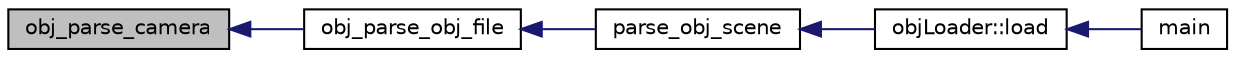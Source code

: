 digraph "obj_parse_camera"
{
  edge [fontname="Helvetica",fontsize="10",labelfontname="Helvetica",labelfontsize="10"];
  node [fontname="Helvetica",fontsize="10",shape=record];
  rankdir="LR";
  Node1 [label="obj_parse_camera",height=0.2,width=0.4,color="black", fillcolor="grey75", style="filled" fontcolor="black"];
  Node1 -> Node2 [dir="back",color="midnightblue",fontsize="10",style="solid"];
  Node2 [label="obj_parse_obj_file",height=0.2,width=0.4,color="black", fillcolor="white", style="filled",URL="$obj__parser_8cpp.html#a8d8a0f7da63815420d8e6fa78bd820d5"];
  Node2 -> Node3 [dir="back",color="midnightblue",fontsize="10",style="solid"];
  Node3 [label="parse_obj_scene",height=0.2,width=0.4,color="black", fillcolor="white", style="filled",URL="$obj__parser_8h.html#afeb61f62eed9b215b2ce5f452df8efd6"];
  Node3 -> Node4 [dir="back",color="midnightblue",fontsize="10",style="solid"];
  Node4 [label="objLoader::load",height=0.2,width=0.4,color="black", fillcolor="white", style="filled",URL="$classobj_loader.html#a3dd8724f1e8a00e1e4345087ded8a877"];
  Node4 -> Node5 [dir="back",color="midnightblue",fontsize="10",style="solid"];
  Node5 [label="main",height=0.2,width=0.4,color="black", fillcolor="white", style="filled",URL="$obj_tester_8cpp.html#a3c04138a5bfe5d72780bb7e82a18e627"];
}
